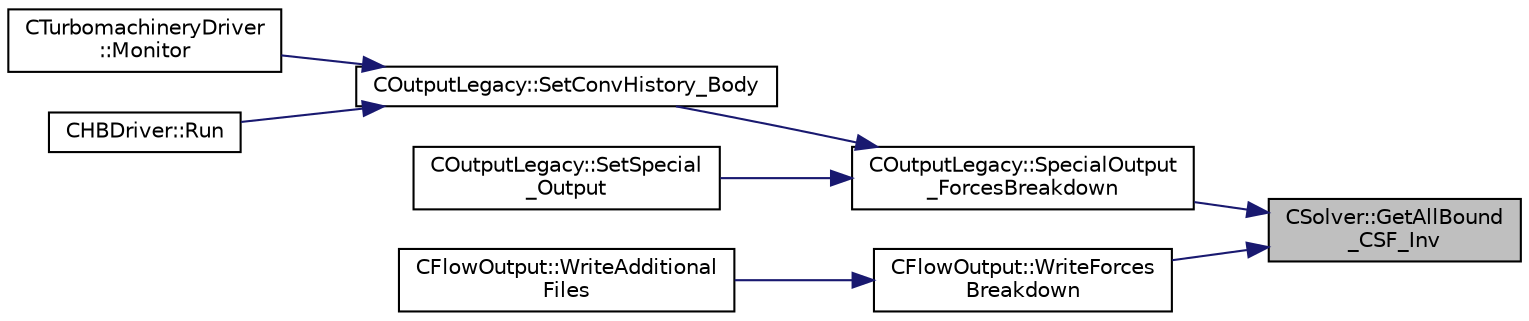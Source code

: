 digraph "CSolver::GetAllBound_CSF_Inv"
{
 // LATEX_PDF_SIZE
  edge [fontname="Helvetica",fontsize="10",labelfontname="Helvetica",labelfontsize="10"];
  node [fontname="Helvetica",fontsize="10",shape=record];
  rankdir="RL";
  Node1 [label="CSolver::GetAllBound\l_CSF_Inv",height=0.2,width=0.4,color="black", fillcolor="grey75", style="filled", fontcolor="black",tooltip="A virtual member."];
  Node1 -> Node2 [dir="back",color="midnightblue",fontsize="10",style="solid",fontname="Helvetica"];
  Node2 [label="COutputLegacy::SpecialOutput\l_ForcesBreakdown",height=0.2,width=0.4,color="black", fillcolor="white", style="filled",URL="$classCOutputLegacy.html#a7769476ac1ae8b5d44c8e3c90d81ed76",tooltip="Write the history file and the convergence on the screen for serial computations."];
  Node2 -> Node3 [dir="back",color="midnightblue",fontsize="10",style="solid",fontname="Helvetica"];
  Node3 [label="COutputLegacy::SetConvHistory_Body",height=0.2,width=0.4,color="black", fillcolor="white", style="filled",URL="$classCOutputLegacy.html#a217cc0d778a3828499189a9debee47c6",tooltip="Write the history file and the convergence on the screen for serial computations."];
  Node3 -> Node4 [dir="back",color="midnightblue",fontsize="10",style="solid",fontname="Helvetica"];
  Node4 [label="CTurbomachineryDriver\l::Monitor",height=0.2,width=0.4,color="black", fillcolor="white", style="filled",URL="$classCTurbomachineryDriver.html#a46d71c90157f3116888e41d0789be956",tooltip="Monitor the computation."];
  Node3 -> Node5 [dir="back",color="midnightblue",fontsize="10",style="solid",fontname="Helvetica"];
  Node5 [label="CHBDriver::Run",height=0.2,width=0.4,color="black", fillcolor="white", style="filled",URL="$classCHBDriver.html#a741b28f789c77858055bdea1d5716f21",tooltip="Run a single iteration of a Harmonic Balance problem."];
  Node2 -> Node6 [dir="back",color="midnightblue",fontsize="10",style="solid",fontname="Helvetica"];
  Node6 [label="COutputLegacy::SetSpecial\l_Output",height=0.2,width=0.4,color="black", fillcolor="white", style="filled",URL="$classCOutputLegacy.html#ab087aa06a268f2a2b96ead0cd32c0c41",tooltip="Writes the special output files."];
  Node1 -> Node7 [dir="back",color="midnightblue",fontsize="10",style="solid",fontname="Helvetica"];
  Node7 [label="CFlowOutput::WriteForces\lBreakdown",height=0.2,width=0.4,color="black", fillcolor="white", style="filled",URL="$classCFlowOutput.html#aff6a6f11c9f53f559bab9ca94b21cd2a",tooltip="Write the forces breakdown file."];
  Node7 -> Node8 [dir="back",color="midnightblue",fontsize="10",style="solid",fontname="Helvetica"];
  Node8 [label="CFlowOutput::WriteAdditional\lFiles",height=0.2,width=0.4,color="black", fillcolor="white", style="filled",URL="$classCFlowOutput.html#aaac3fb7b2575967b157c306065ab1ea8",tooltip="Write any additional files defined for the current solver."];
}
